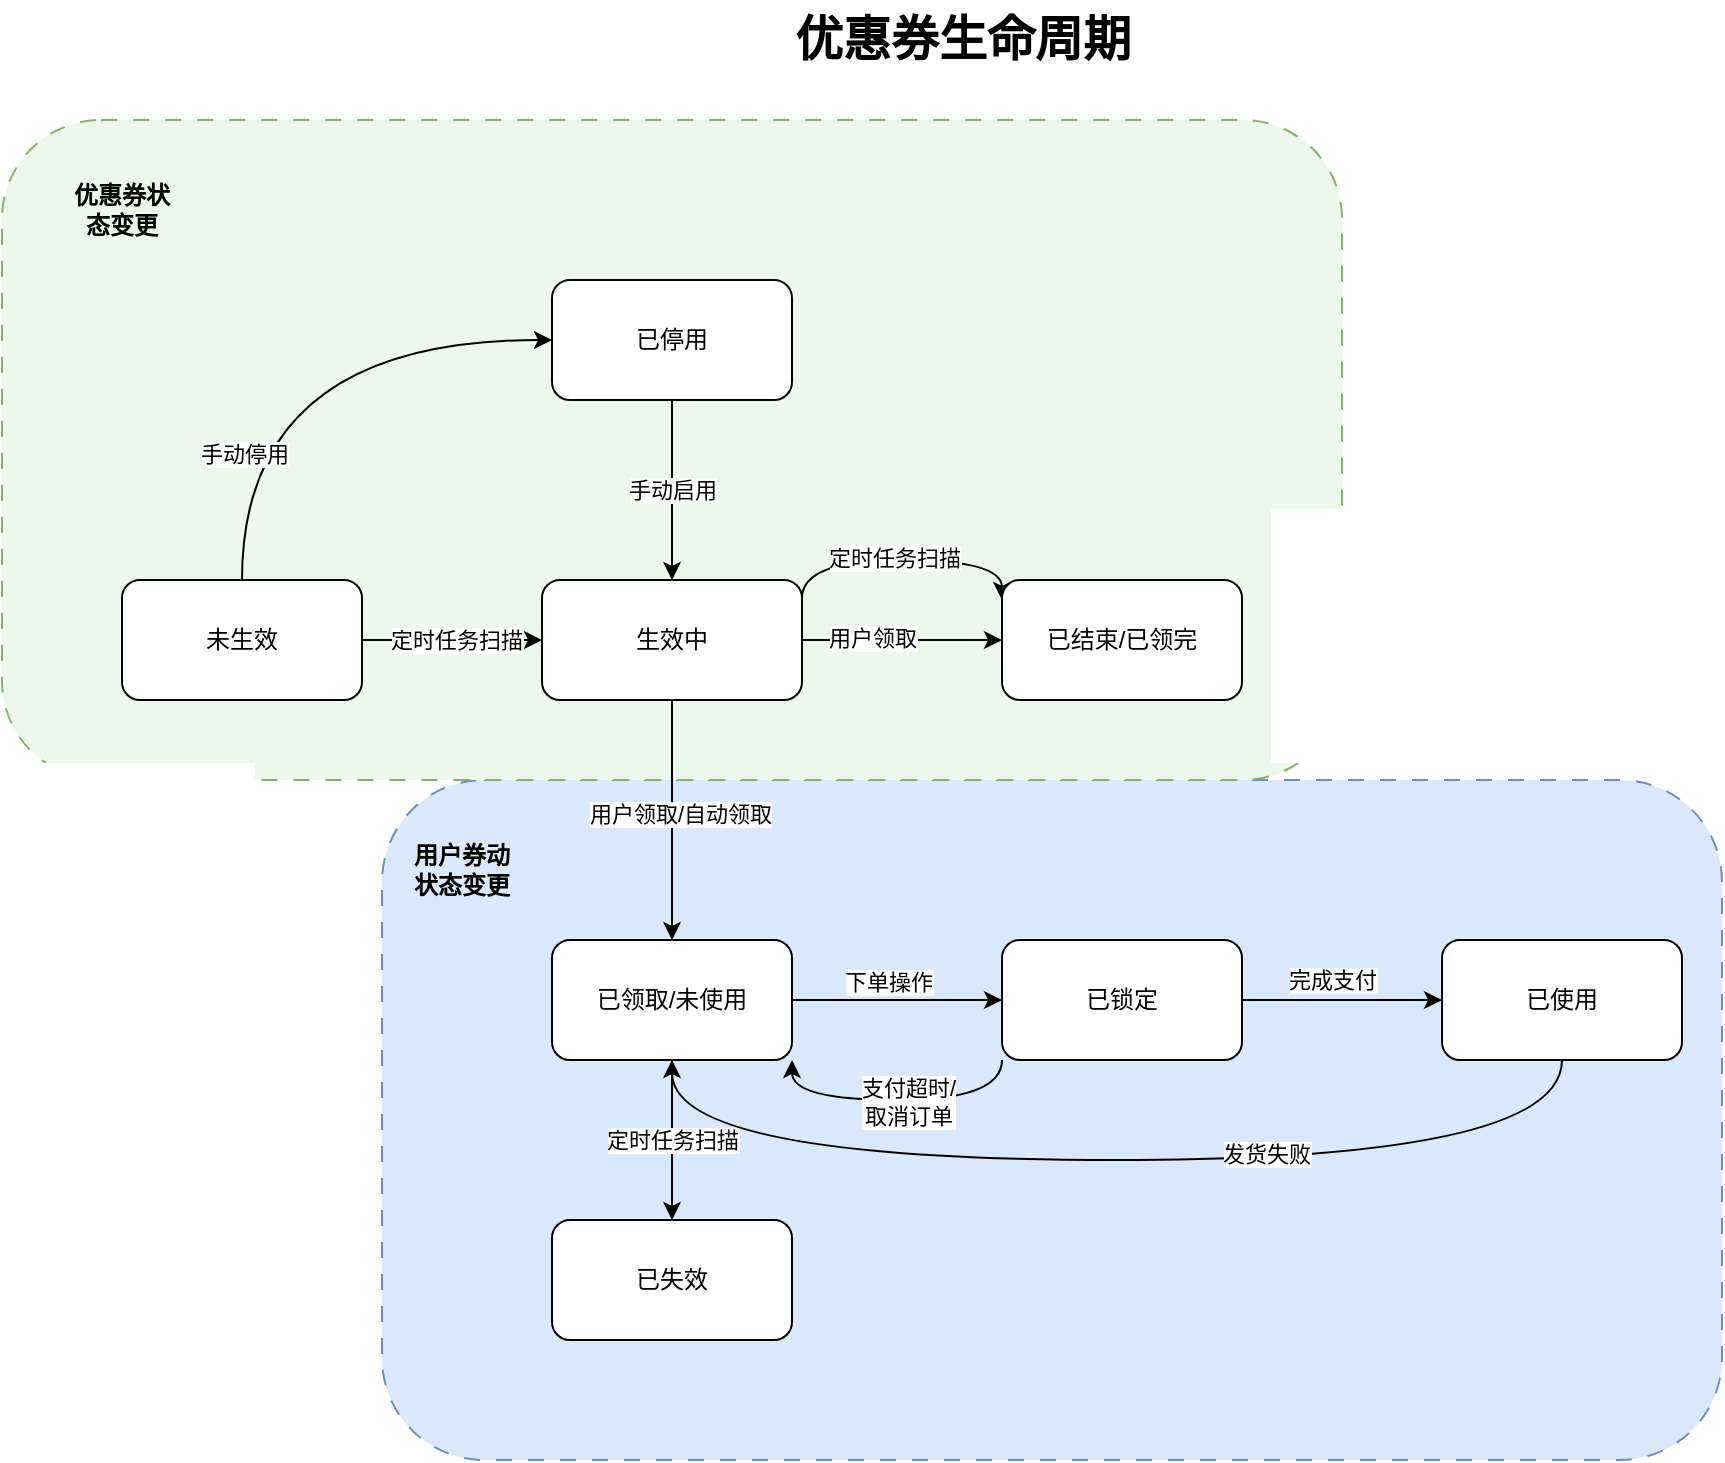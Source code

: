 <mxfile version="24.0.2" type="github">
  <diagram name="Page-1" id="74e2e168-ea6b-b213-b513-2b3c1d86103e">
    <mxGraphModel dx="1306" dy="750" grid="1" gridSize="10" guides="1" tooltips="1" connect="1" arrows="1" fold="1" page="1" pageScale="1" pageWidth="1100" pageHeight="850" background="none" math="0" shadow="0">
      <root>
        <mxCell id="0" />
        <mxCell id="1" parent="0" />
        <mxCell id="M-j9u1WrkIyOgK1kS638-41" value="" style="rounded=1;whiteSpace=wrap;html=1;fillColor=#dae8fc;strokeColor=#6c8ebf;dashed=1;dashPattern=8 8;movable=1;resizable=1;rotatable=1;deletable=1;editable=1;locked=0;connectable=1;" vertex="1" parent="1">
          <mxGeometry x="240" y="420" width="670" height="340" as="geometry" />
        </mxCell>
        <mxCell id="M-j9u1WrkIyOgK1kS638-17" value="" style="rounded=1;whiteSpace=wrap;html=1;fillColor=#edf8ec;strokeColor=#82b366;dashed=1;dashPattern=8 8;movable=0;resizable=0;rotatable=0;deletable=0;editable=0;locked=1;connectable=0;" vertex="1" parent="1">
          <mxGeometry x="50" y="90" width="670" height="330" as="geometry" />
        </mxCell>
        <mxCell id="M-j9u1WrkIyOgK1kS638-1" value="优惠券生命周期" style="text;strokeColor=none;fillColor=none;html=1;fontSize=24;fontStyle=1;verticalAlign=middle;align=center;" vertex="1" parent="1">
          <mxGeometry x="480" y="30" width="100" height="40" as="geometry" />
        </mxCell>
        <mxCell id="M-j9u1WrkIyOgK1kS638-25" style="edgeStyle=orthogonalEdgeStyle;rounded=0;orthogonalLoop=1;jettySize=auto;html=1;exitX=0.5;exitY=0;exitDx=0;exitDy=0;entryX=0;entryY=0.5;entryDx=0;entryDy=0;curved=1;" edge="1" parent="1" source="M-j9u1WrkIyOgK1kS638-7" target="M-j9u1WrkIyOgK1kS638-16">
          <mxGeometry relative="1" as="geometry" />
        </mxCell>
        <mxCell id="M-j9u1WrkIyOgK1kS638-26" value="手动停用" style="edgeLabel;html=1;align=center;verticalAlign=middle;resizable=0;points=[];" vertex="1" connectable="0" parent="M-j9u1WrkIyOgK1kS638-25">
          <mxGeometry x="-0.543" y="-1" relative="1" as="geometry">
            <mxPoint as="offset" />
          </mxGeometry>
        </mxCell>
        <mxCell id="M-j9u1WrkIyOgK1kS638-27" value="" style="edgeStyle=orthogonalEdgeStyle;rounded=0;orthogonalLoop=1;jettySize=auto;html=1;" edge="1" parent="1" source="M-j9u1WrkIyOgK1kS638-7" target="M-j9u1WrkIyOgK1kS638-8">
          <mxGeometry relative="1" as="geometry" />
        </mxCell>
        <mxCell id="M-j9u1WrkIyOgK1kS638-28" value="定时任务扫描" style="edgeLabel;html=1;align=center;verticalAlign=middle;resizable=0;points=[];" vertex="1" connectable="0" parent="M-j9u1WrkIyOgK1kS638-27">
          <mxGeometry x="0.04" relative="1" as="geometry">
            <mxPoint as="offset" />
          </mxGeometry>
        </mxCell>
        <mxCell id="M-j9u1WrkIyOgK1kS638-7" value="未生效" style="rounded=1;whiteSpace=wrap;html=1;" vertex="1" parent="1">
          <mxGeometry x="110" y="320" width="120" height="60" as="geometry" />
        </mxCell>
        <mxCell id="M-j9u1WrkIyOgK1kS638-29" value="" style="edgeStyle=orthogonalEdgeStyle;rounded=0;orthogonalLoop=1;jettySize=auto;html=1;" edge="1" parent="1" source="M-j9u1WrkIyOgK1kS638-8" target="M-j9u1WrkIyOgK1kS638-15">
          <mxGeometry relative="1" as="geometry" />
        </mxCell>
        <mxCell id="M-j9u1WrkIyOgK1kS638-30" value="用户领取" style="edgeLabel;html=1;align=center;verticalAlign=middle;resizable=0;points=[];" vertex="1" connectable="0" parent="M-j9u1WrkIyOgK1kS638-29">
          <mxGeometry x="-0.3" y="1" relative="1" as="geometry">
            <mxPoint as="offset" />
          </mxGeometry>
        </mxCell>
        <mxCell id="M-j9u1WrkIyOgK1kS638-32" style="edgeStyle=orthogonalEdgeStyle;rounded=0;orthogonalLoop=1;jettySize=auto;html=1;exitX=1;exitY=0.15;exitDx=0;exitDy=0;curved=1;exitPerimeter=0;" edge="1" parent="1" source="M-j9u1WrkIyOgK1kS638-8">
          <mxGeometry relative="1" as="geometry">
            <mxPoint x="550" y="330" as="targetPoint" />
            <Array as="points">
              <mxPoint x="450" y="310" />
              <mxPoint x="550" y="310" />
            </Array>
          </mxGeometry>
        </mxCell>
        <mxCell id="M-j9u1WrkIyOgK1kS638-33" value="定时任务扫描" style="edgeLabel;html=1;align=center;verticalAlign=middle;resizable=0;points=[];" vertex="1" connectable="0" parent="M-j9u1WrkIyOgK1kS638-32">
          <mxGeometry x="-0.067" y="1" relative="1" as="geometry">
            <mxPoint as="offset" />
          </mxGeometry>
        </mxCell>
        <mxCell id="M-j9u1WrkIyOgK1kS638-34" style="edgeStyle=orthogonalEdgeStyle;rounded=0;orthogonalLoop=1;jettySize=auto;html=1;entryX=0.5;entryY=0;entryDx=0;entryDy=0;" edge="1" parent="1" source="M-j9u1WrkIyOgK1kS638-8" target="M-j9u1WrkIyOgK1kS638-12">
          <mxGeometry relative="1" as="geometry" />
        </mxCell>
        <mxCell id="M-j9u1WrkIyOgK1kS638-35" value="用户领取/自动领取" style="edgeLabel;html=1;align=center;verticalAlign=middle;resizable=0;points=[];" vertex="1" connectable="0" parent="M-j9u1WrkIyOgK1kS638-34">
          <mxGeometry x="-0.05" y="4" relative="1" as="geometry">
            <mxPoint as="offset" />
          </mxGeometry>
        </mxCell>
        <mxCell id="M-j9u1WrkIyOgK1kS638-8" value="生效中" style="rounded=1;whiteSpace=wrap;html=1;movable=1;resizable=1;rotatable=1;deletable=1;editable=1;locked=0;connectable=1;" vertex="1" parent="1">
          <mxGeometry x="320" y="320" width="130" height="60" as="geometry" />
        </mxCell>
        <mxCell id="M-j9u1WrkIyOgK1kS638-36" value="" style="edgeStyle=orthogonalEdgeStyle;rounded=0;orthogonalLoop=1;jettySize=auto;html=1;" edge="1" parent="1" source="M-j9u1WrkIyOgK1kS638-12" target="M-j9u1WrkIyOgK1kS638-13">
          <mxGeometry relative="1" as="geometry" />
        </mxCell>
        <mxCell id="M-j9u1WrkIyOgK1kS638-37" value="下单操作" style="edgeLabel;html=1;align=center;verticalAlign=middle;resizable=0;points=[];" vertex="1" connectable="0" parent="M-j9u1WrkIyOgK1kS638-36">
          <mxGeometry x="-0.143" y="-4" relative="1" as="geometry">
            <mxPoint x="3" y="-13" as="offset" />
          </mxGeometry>
        </mxCell>
        <mxCell id="M-j9u1WrkIyOgK1kS638-52" value="定时任务扫描" style="edgeStyle=orthogonalEdgeStyle;rounded=0;orthogonalLoop=1;jettySize=auto;html=1;" edge="1" parent="1" source="M-j9u1WrkIyOgK1kS638-12" target="M-j9u1WrkIyOgK1kS638-51">
          <mxGeometry relative="1" as="geometry" />
        </mxCell>
        <mxCell id="M-j9u1WrkIyOgK1kS638-12" value="已领取/未使用" style="rounded=1;whiteSpace=wrap;html=1;" vertex="1" parent="1">
          <mxGeometry x="325" y="500" width="120" height="60" as="geometry" />
        </mxCell>
        <mxCell id="M-j9u1WrkIyOgK1kS638-38" value="" style="edgeStyle=orthogonalEdgeStyle;rounded=0;orthogonalLoop=1;jettySize=auto;html=1;" edge="1" parent="1" source="M-j9u1WrkIyOgK1kS638-13" target="M-j9u1WrkIyOgK1kS638-14">
          <mxGeometry relative="1" as="geometry" />
        </mxCell>
        <mxCell id="M-j9u1WrkIyOgK1kS638-39" value="完成支付" style="edgeLabel;html=1;align=center;verticalAlign=middle;resizable=0;points=[];" vertex="1" connectable="0" parent="M-j9u1WrkIyOgK1kS638-38">
          <mxGeometry x="-0.26" y="3" relative="1" as="geometry">
            <mxPoint x="8" y="-7" as="offset" />
          </mxGeometry>
        </mxCell>
        <mxCell id="M-j9u1WrkIyOgK1kS638-13" value="已锁定" style="rounded=1;whiteSpace=wrap;html=1;" vertex="1" parent="1">
          <mxGeometry x="550" y="500" width="120" height="60" as="geometry" />
        </mxCell>
        <mxCell id="M-j9u1WrkIyOgK1kS638-49" style="edgeStyle=orthogonalEdgeStyle;rounded=0;orthogonalLoop=1;jettySize=auto;html=1;entryX=0.5;entryY=1;entryDx=0;entryDy=0;curved=1;" edge="1" parent="1" source="M-j9u1WrkIyOgK1kS638-14" target="M-j9u1WrkIyOgK1kS638-12">
          <mxGeometry relative="1" as="geometry">
            <Array as="points">
              <mxPoint x="830" y="610" />
              <mxPoint x="385" y="610" />
            </Array>
          </mxGeometry>
        </mxCell>
        <mxCell id="M-j9u1WrkIyOgK1kS638-50" value="发货失败" style="edgeLabel;html=1;align=center;verticalAlign=middle;resizable=0;points=[];" vertex="1" connectable="0" parent="M-j9u1WrkIyOgK1kS638-49">
          <mxGeometry x="-0.273" y="-3" relative="1" as="geometry">
            <mxPoint as="offset" />
          </mxGeometry>
        </mxCell>
        <mxCell id="M-j9u1WrkIyOgK1kS638-14" value="已使用" style="rounded=1;whiteSpace=wrap;html=1;" vertex="1" parent="1">
          <mxGeometry x="770" y="500" width="120" height="60" as="geometry" />
        </mxCell>
        <mxCell id="M-j9u1WrkIyOgK1kS638-15" value="已结束/已领完" style="rounded=1;whiteSpace=wrap;html=1;" vertex="1" parent="1">
          <mxGeometry x="550" y="320" width="120" height="60" as="geometry" />
        </mxCell>
        <mxCell id="M-j9u1WrkIyOgK1kS638-42" value="手动启用" style="edgeStyle=orthogonalEdgeStyle;rounded=0;orthogonalLoop=1;jettySize=auto;html=1;" edge="1" parent="1" source="M-j9u1WrkIyOgK1kS638-16" target="M-j9u1WrkIyOgK1kS638-8">
          <mxGeometry relative="1" as="geometry" />
        </mxCell>
        <mxCell id="M-j9u1WrkIyOgK1kS638-16" value="已停用" style="rounded=1;whiteSpace=wrap;html=1;" vertex="1" parent="1">
          <mxGeometry x="325" y="170" width="120" height="60" as="geometry" />
        </mxCell>
        <mxCell id="M-j9u1WrkIyOgK1kS638-20" value="优惠券&lt;span style=&quot;background-color: initial;&quot;&gt;状态变更&lt;/span&gt;" style="text;html=1;align=center;verticalAlign=middle;whiteSpace=wrap;rounded=0;fontStyle=1" vertex="1" parent="1">
          <mxGeometry x="80" y="120" width="60" height="30" as="geometry" />
        </mxCell>
        <mxCell id="M-j9u1WrkIyOgK1kS638-43" value="用户券动&lt;div&gt;&lt;span style=&quot;background-color: initial;&quot;&gt;状态变更&lt;/span&gt;&lt;br&gt;&lt;/div&gt;" style="text;html=1;align=center;verticalAlign=middle;whiteSpace=wrap;rounded=0;fontStyle=1" vertex="1" parent="1">
          <mxGeometry x="250" y="450" width="60" height="30" as="geometry" />
        </mxCell>
        <mxCell id="M-j9u1WrkIyOgK1kS638-45" style="edgeStyle=orthogonalEdgeStyle;rounded=0;orthogonalLoop=1;jettySize=auto;html=1;entryX=1;entryY=1;entryDx=0;entryDy=0;curved=1;exitX=0;exitY=1;exitDx=0;exitDy=0;" edge="1" parent="1" source="M-j9u1WrkIyOgK1kS638-13" target="M-j9u1WrkIyOgK1kS638-12">
          <mxGeometry relative="1" as="geometry">
            <mxPoint x="545" y="630" as="sourcePoint" />
            <mxPoint x="445" y="630" as="targetPoint" />
            <Array as="points" />
          </mxGeometry>
        </mxCell>
        <mxCell id="M-j9u1WrkIyOgK1kS638-46" value="支付超时/&lt;div&gt;取消订单&lt;/div&gt;" style="edgeLabel;html=1;align=center;verticalAlign=middle;resizable=0;points=[];" vertex="1" connectable="0" parent="M-j9u1WrkIyOgK1kS638-45">
          <mxGeometry x="-0.067" y="1" relative="1" as="geometry">
            <mxPoint as="offset" />
          </mxGeometry>
        </mxCell>
        <mxCell id="M-j9u1WrkIyOgK1kS638-51" value="已失效" style="whiteSpace=wrap;html=1;rounded=1;" vertex="1" parent="1">
          <mxGeometry x="325" y="640" width="120" height="60" as="geometry" />
        </mxCell>
      </root>
    </mxGraphModel>
  </diagram>
</mxfile>
